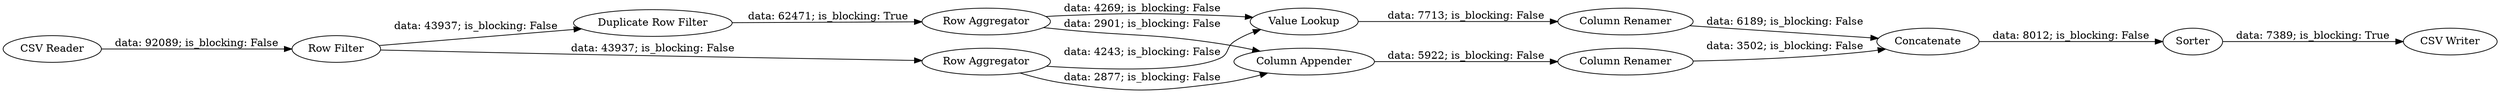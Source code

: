 digraph {
	"-7748509708169260757_7" [label="Value Lookup"]
	"-7748509708169260757_2" [label="Row Filter"]
	"-7748509708169260757_1" [label="CSV Reader"]
	"-7748509708169260757_4" [label="Duplicate Row Filter"]
	"-7748509708169260757_6" [label="Column Appender"]
	"-7748509708169260757_8" [label="Column Renamer"]
	"-7748509708169260757_10" [label=Concatenate]
	"-7748509708169260757_5" [label="Row Aggregator"]
	"-7748509708169260757_9" [label="Column Renamer"]
	"-7748509708169260757_11" [label=Sorter]
	"-7748509708169260757_12" [label="CSV Writer"]
	"-7748509708169260757_3" [label="Row Aggregator"]
	"-7748509708169260757_10" -> "-7748509708169260757_11" [label="data: 8012; is_blocking: False"]
	"-7748509708169260757_2" -> "-7748509708169260757_3" [label="data: 43937; is_blocking: False"]
	"-7748509708169260757_2" -> "-7748509708169260757_4" [label="data: 43937; is_blocking: False"]
	"-7748509708169260757_8" -> "-7748509708169260757_10" [label="data: 6189; is_blocking: False"]
	"-7748509708169260757_5" -> "-7748509708169260757_6" [label="data: 2901; is_blocking: False"]
	"-7748509708169260757_1" -> "-7748509708169260757_2" [label="data: 92089; is_blocking: False"]
	"-7748509708169260757_6" -> "-7748509708169260757_9" [label="data: 5922; is_blocking: False"]
	"-7748509708169260757_5" -> "-7748509708169260757_7" [label="data: 4269; is_blocking: False"]
	"-7748509708169260757_7" -> "-7748509708169260757_8" [label="data: 7713; is_blocking: False"]
	"-7748509708169260757_9" -> "-7748509708169260757_10" [label="data: 3502; is_blocking: False"]
	"-7748509708169260757_11" -> "-7748509708169260757_12" [label="data: 7389; is_blocking: True"]
	"-7748509708169260757_4" -> "-7748509708169260757_5" [label="data: 62471; is_blocking: True"]
	"-7748509708169260757_3" -> "-7748509708169260757_7" [label="data: 4243; is_blocking: False"]
	"-7748509708169260757_3" -> "-7748509708169260757_6" [label="data: 2877; is_blocking: False"]
	rankdir=LR
}
